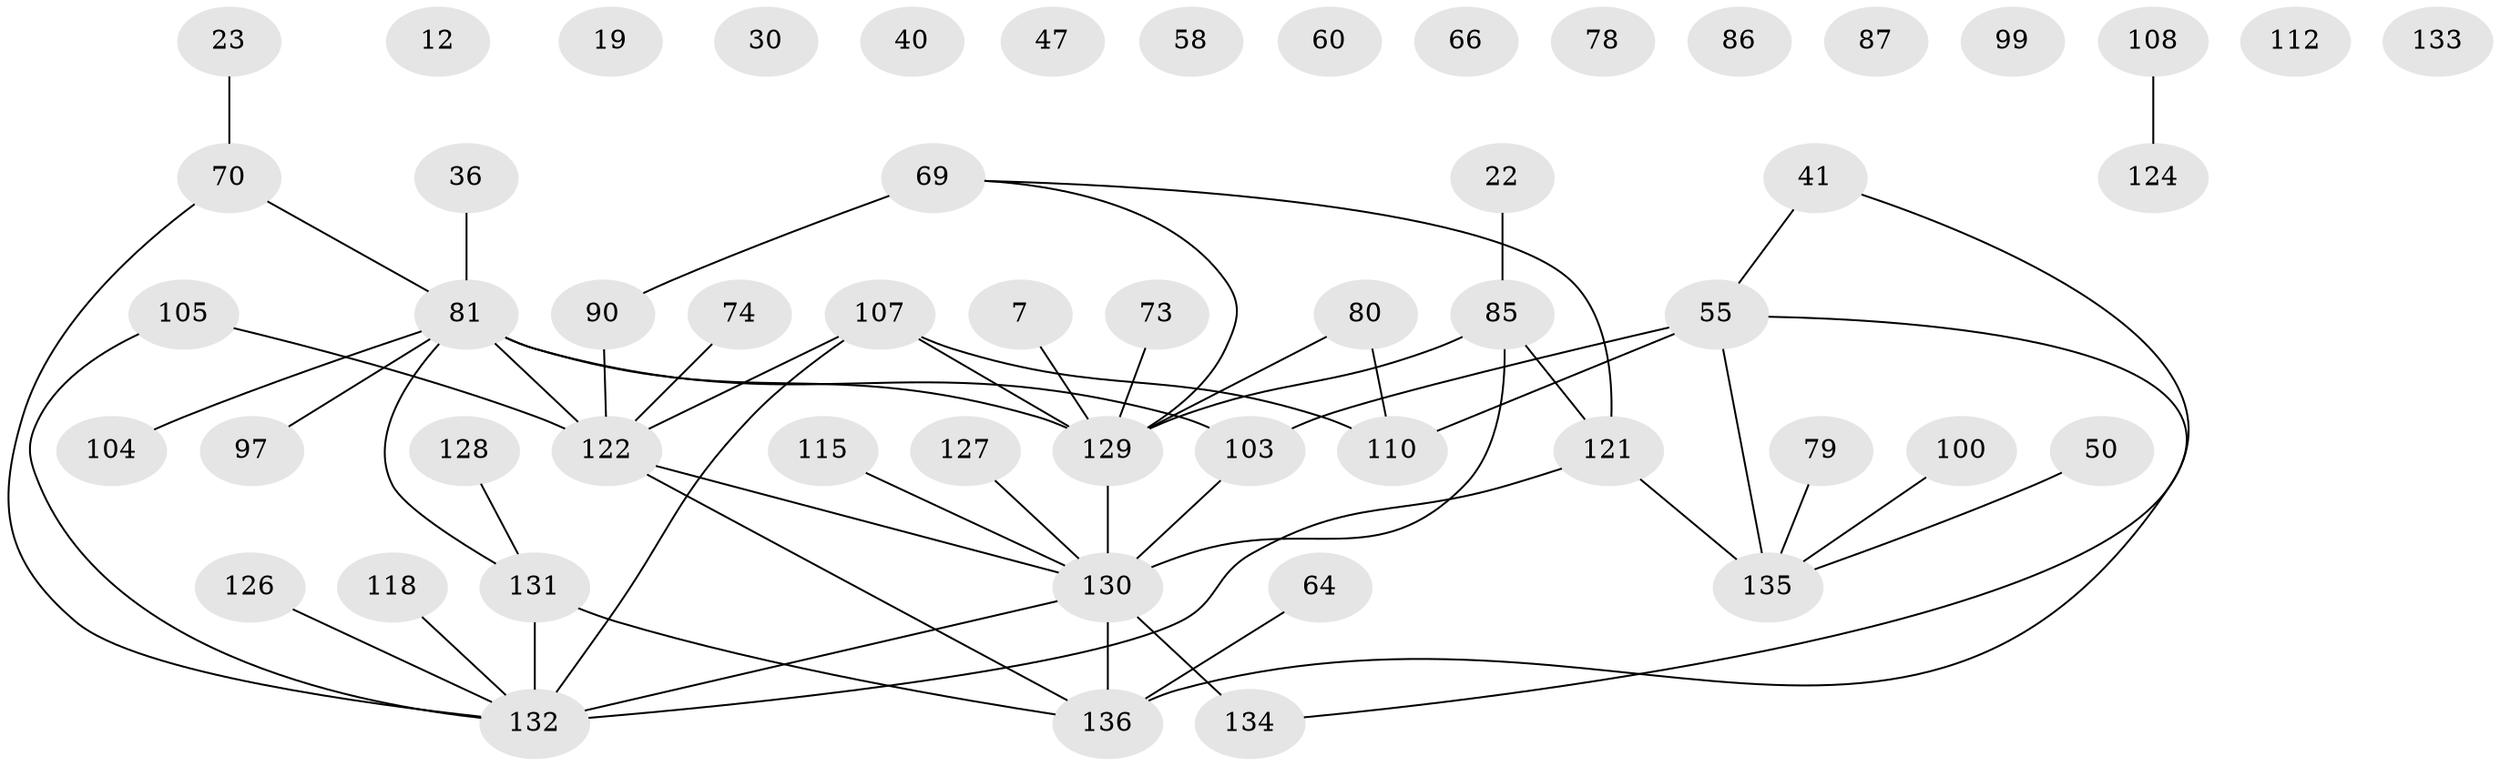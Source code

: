 // original degree distribution, {3: 0.1323529411764706, 1: 0.23529411764705882, 2: 0.3382352941176471, 4: 0.13970588235294118, 0: 0.08088235294117647, 6: 0.029411764705882353, 5: 0.03676470588235294, 7: 0.007352941176470588}
// Generated by graph-tools (version 1.1) at 2025/43/03/04/25 21:43:14]
// undirected, 54 vertices, 56 edges
graph export_dot {
graph [start="1"]
  node [color=gray90,style=filled];
  7;
  12;
  19;
  22;
  23;
  30;
  36;
  40;
  41;
  47;
  50;
  55 [super="+6"];
  58;
  60 [super="+31"];
  64 [super="+42"];
  66;
  69;
  70 [super="+14"];
  73 [super="+54"];
  74;
  78 [super="+43"];
  79;
  80 [super="+46"];
  81 [super="+45+52+68+29"];
  85 [super="+67"];
  86 [super="+21"];
  87;
  90 [super="+44"];
  97;
  99;
  100 [super="+37+76+96"];
  103 [super="+24"];
  104;
  105 [super="+2+56+91"];
  107 [super="+3+20+102+106"];
  108;
  110;
  112;
  115;
  118;
  121 [super="+111+59"];
  122 [super="+109+10+65+114"];
  124;
  126;
  127 [super="+51"];
  128;
  129 [super="+84+117"];
  130 [super="+13+98+116"];
  131 [super="+34+82+120+75"];
  132 [super="+89+92"];
  133;
  134 [super="+119"];
  135 [super="+8"];
  136 [super="+62+125"];
  7 -- 129;
  22 -- 85;
  23 -- 70 [weight=2];
  36 -- 81;
  41 -- 55;
  41 -- 136;
  50 -- 135;
  55 -- 135 [weight=2];
  55 -- 110;
  55 -- 103;
  55 -- 134;
  64 -- 136;
  69 -- 90 [weight=2];
  69 -- 129;
  69 -- 121;
  70 -- 132;
  70 -- 81;
  73 -- 129;
  74 -- 122;
  79 -- 135;
  80 -- 110 [weight=2];
  80 -- 129;
  81 -- 97;
  81 -- 104;
  81 -- 129;
  81 -- 131;
  81 -- 103 [weight=2];
  81 -- 122 [weight=2];
  85 -- 129 [weight=2];
  85 -- 130;
  85 -- 121;
  90 -- 122;
  100 -- 135;
  103 -- 130 [weight=2];
  105 -- 122;
  105 -- 132;
  107 -- 122;
  107 -- 132;
  107 -- 110;
  107 -- 129;
  108 -- 124;
  115 -- 130;
  118 -- 132;
  121 -- 132;
  121 -- 135;
  122 -- 130;
  122 -- 136;
  126 -- 132;
  127 -- 130;
  128 -- 131;
  129 -- 130 [weight=3];
  130 -- 132 [weight=2];
  130 -- 136 [weight=5];
  130 -- 134 [weight=3];
  131 -- 132;
  131 -- 136;
}
